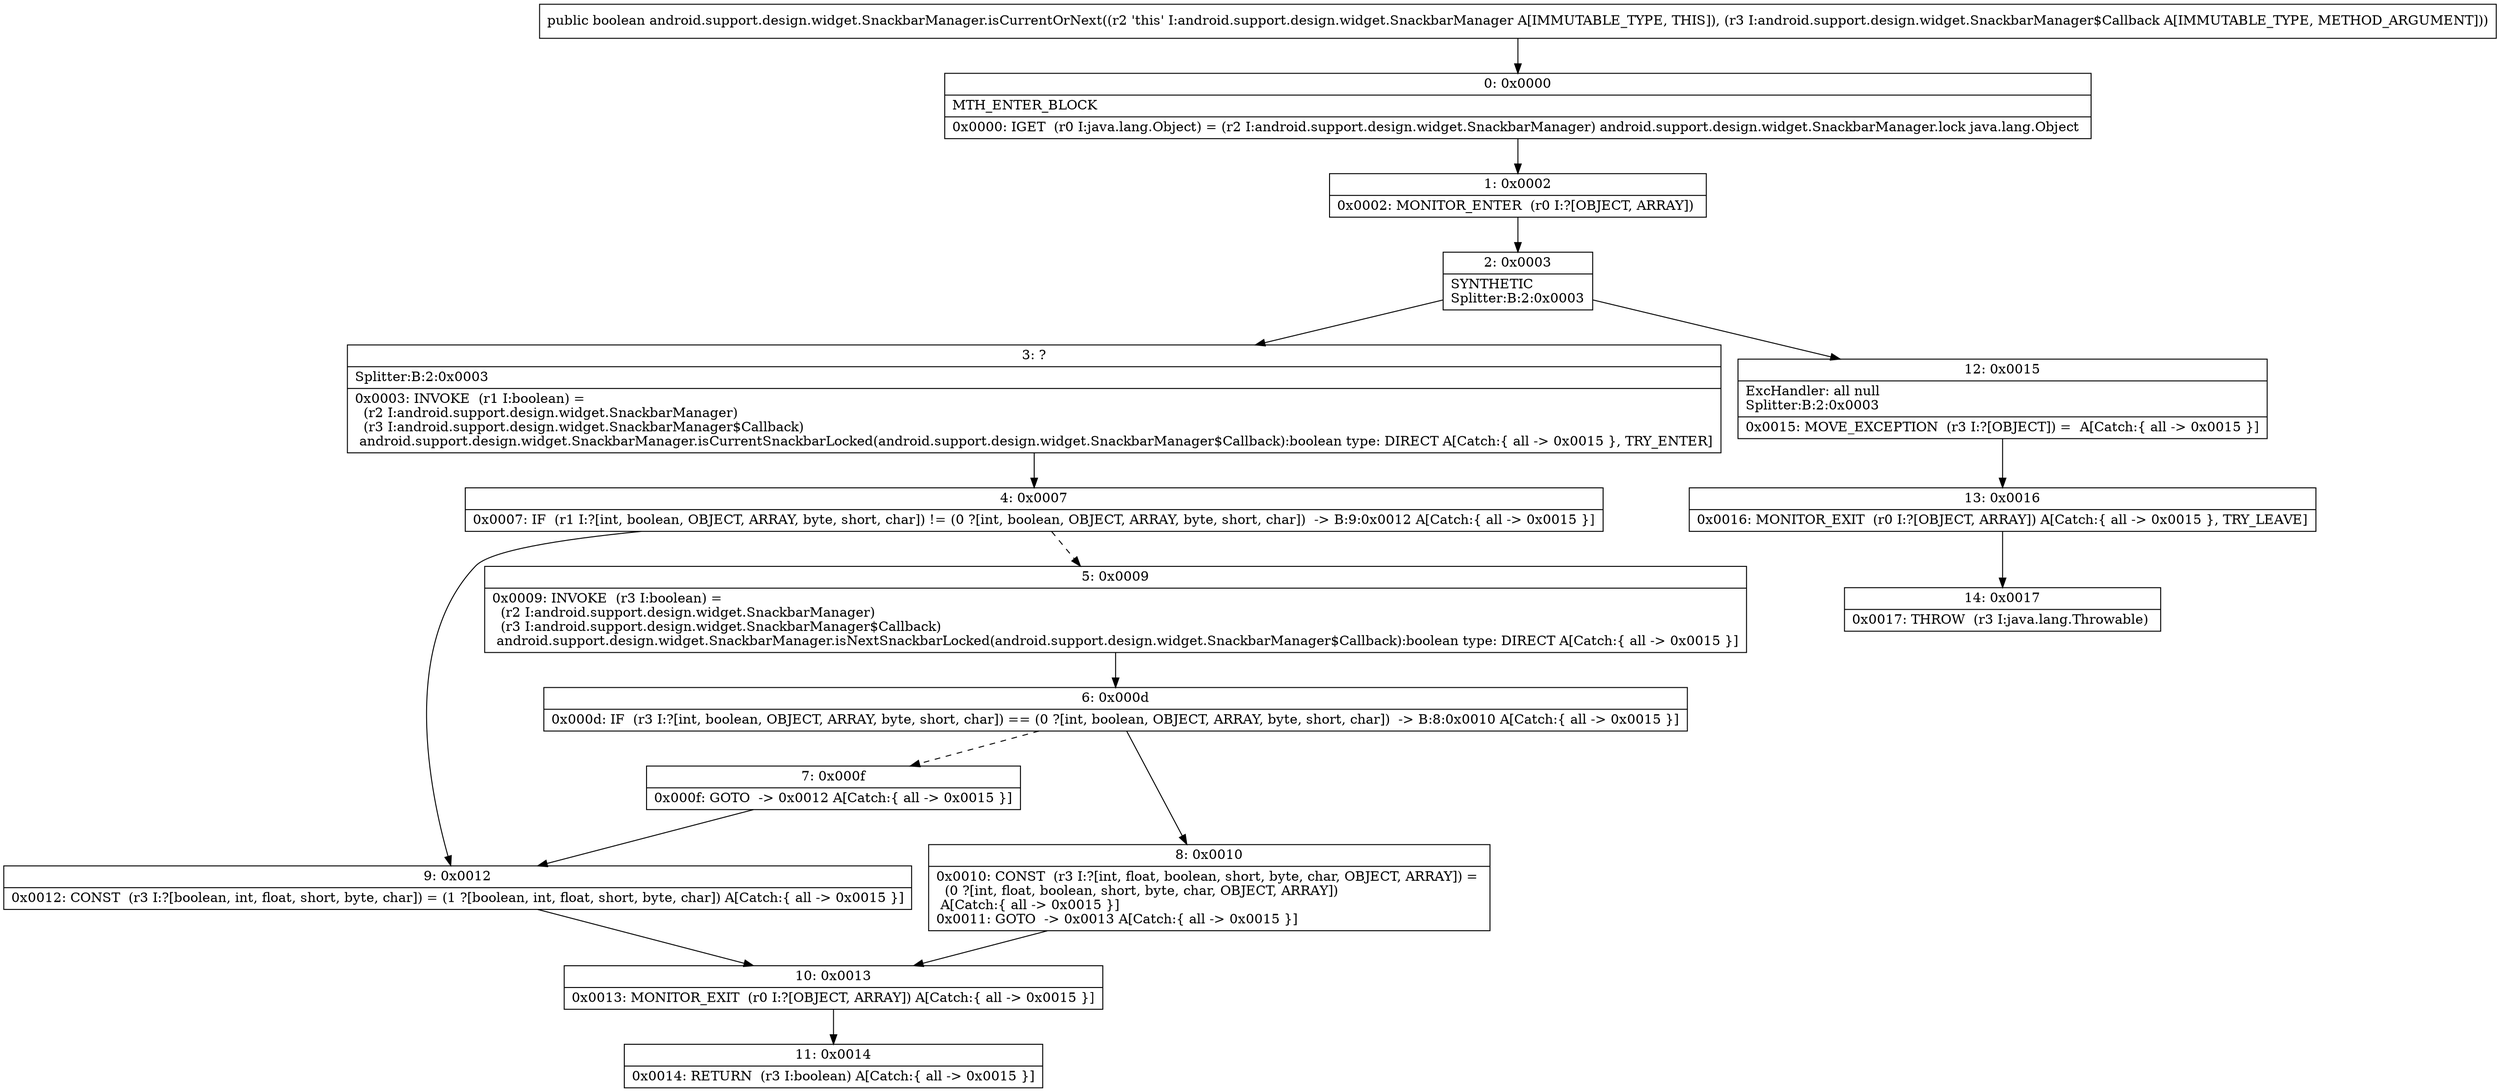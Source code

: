 digraph "CFG forandroid.support.design.widget.SnackbarManager.isCurrentOrNext(Landroid\/support\/design\/widget\/SnackbarManager$Callback;)Z" {
Node_0 [shape=record,label="{0\:\ 0x0000|MTH_ENTER_BLOCK\l|0x0000: IGET  (r0 I:java.lang.Object) = (r2 I:android.support.design.widget.SnackbarManager) android.support.design.widget.SnackbarManager.lock java.lang.Object \l}"];
Node_1 [shape=record,label="{1\:\ 0x0002|0x0002: MONITOR_ENTER  (r0 I:?[OBJECT, ARRAY]) \l}"];
Node_2 [shape=record,label="{2\:\ 0x0003|SYNTHETIC\lSplitter:B:2:0x0003\l}"];
Node_3 [shape=record,label="{3\:\ ?|Splitter:B:2:0x0003\l|0x0003: INVOKE  (r1 I:boolean) = \l  (r2 I:android.support.design.widget.SnackbarManager)\l  (r3 I:android.support.design.widget.SnackbarManager$Callback)\l android.support.design.widget.SnackbarManager.isCurrentSnackbarLocked(android.support.design.widget.SnackbarManager$Callback):boolean type: DIRECT A[Catch:\{ all \-\> 0x0015 \}, TRY_ENTER]\l}"];
Node_4 [shape=record,label="{4\:\ 0x0007|0x0007: IF  (r1 I:?[int, boolean, OBJECT, ARRAY, byte, short, char]) != (0 ?[int, boolean, OBJECT, ARRAY, byte, short, char])  \-\> B:9:0x0012 A[Catch:\{ all \-\> 0x0015 \}]\l}"];
Node_5 [shape=record,label="{5\:\ 0x0009|0x0009: INVOKE  (r3 I:boolean) = \l  (r2 I:android.support.design.widget.SnackbarManager)\l  (r3 I:android.support.design.widget.SnackbarManager$Callback)\l android.support.design.widget.SnackbarManager.isNextSnackbarLocked(android.support.design.widget.SnackbarManager$Callback):boolean type: DIRECT A[Catch:\{ all \-\> 0x0015 \}]\l}"];
Node_6 [shape=record,label="{6\:\ 0x000d|0x000d: IF  (r3 I:?[int, boolean, OBJECT, ARRAY, byte, short, char]) == (0 ?[int, boolean, OBJECT, ARRAY, byte, short, char])  \-\> B:8:0x0010 A[Catch:\{ all \-\> 0x0015 \}]\l}"];
Node_7 [shape=record,label="{7\:\ 0x000f|0x000f: GOTO  \-\> 0x0012 A[Catch:\{ all \-\> 0x0015 \}]\l}"];
Node_8 [shape=record,label="{8\:\ 0x0010|0x0010: CONST  (r3 I:?[int, float, boolean, short, byte, char, OBJECT, ARRAY]) = \l  (0 ?[int, float, boolean, short, byte, char, OBJECT, ARRAY])\l A[Catch:\{ all \-\> 0x0015 \}]\l0x0011: GOTO  \-\> 0x0013 A[Catch:\{ all \-\> 0x0015 \}]\l}"];
Node_9 [shape=record,label="{9\:\ 0x0012|0x0012: CONST  (r3 I:?[boolean, int, float, short, byte, char]) = (1 ?[boolean, int, float, short, byte, char]) A[Catch:\{ all \-\> 0x0015 \}]\l}"];
Node_10 [shape=record,label="{10\:\ 0x0013|0x0013: MONITOR_EXIT  (r0 I:?[OBJECT, ARRAY]) A[Catch:\{ all \-\> 0x0015 \}]\l}"];
Node_11 [shape=record,label="{11\:\ 0x0014|0x0014: RETURN  (r3 I:boolean) A[Catch:\{ all \-\> 0x0015 \}]\l}"];
Node_12 [shape=record,label="{12\:\ 0x0015|ExcHandler: all null\lSplitter:B:2:0x0003\l|0x0015: MOVE_EXCEPTION  (r3 I:?[OBJECT]) =  A[Catch:\{ all \-\> 0x0015 \}]\l}"];
Node_13 [shape=record,label="{13\:\ 0x0016|0x0016: MONITOR_EXIT  (r0 I:?[OBJECT, ARRAY]) A[Catch:\{ all \-\> 0x0015 \}, TRY_LEAVE]\l}"];
Node_14 [shape=record,label="{14\:\ 0x0017|0x0017: THROW  (r3 I:java.lang.Throwable) \l}"];
MethodNode[shape=record,label="{public boolean android.support.design.widget.SnackbarManager.isCurrentOrNext((r2 'this' I:android.support.design.widget.SnackbarManager A[IMMUTABLE_TYPE, THIS]), (r3 I:android.support.design.widget.SnackbarManager$Callback A[IMMUTABLE_TYPE, METHOD_ARGUMENT])) }"];
MethodNode -> Node_0;
Node_0 -> Node_1;
Node_1 -> Node_2;
Node_2 -> Node_3;
Node_2 -> Node_12;
Node_3 -> Node_4;
Node_4 -> Node_5[style=dashed];
Node_4 -> Node_9;
Node_5 -> Node_6;
Node_6 -> Node_7[style=dashed];
Node_6 -> Node_8;
Node_7 -> Node_9;
Node_8 -> Node_10;
Node_9 -> Node_10;
Node_10 -> Node_11;
Node_12 -> Node_13;
Node_13 -> Node_14;
}


